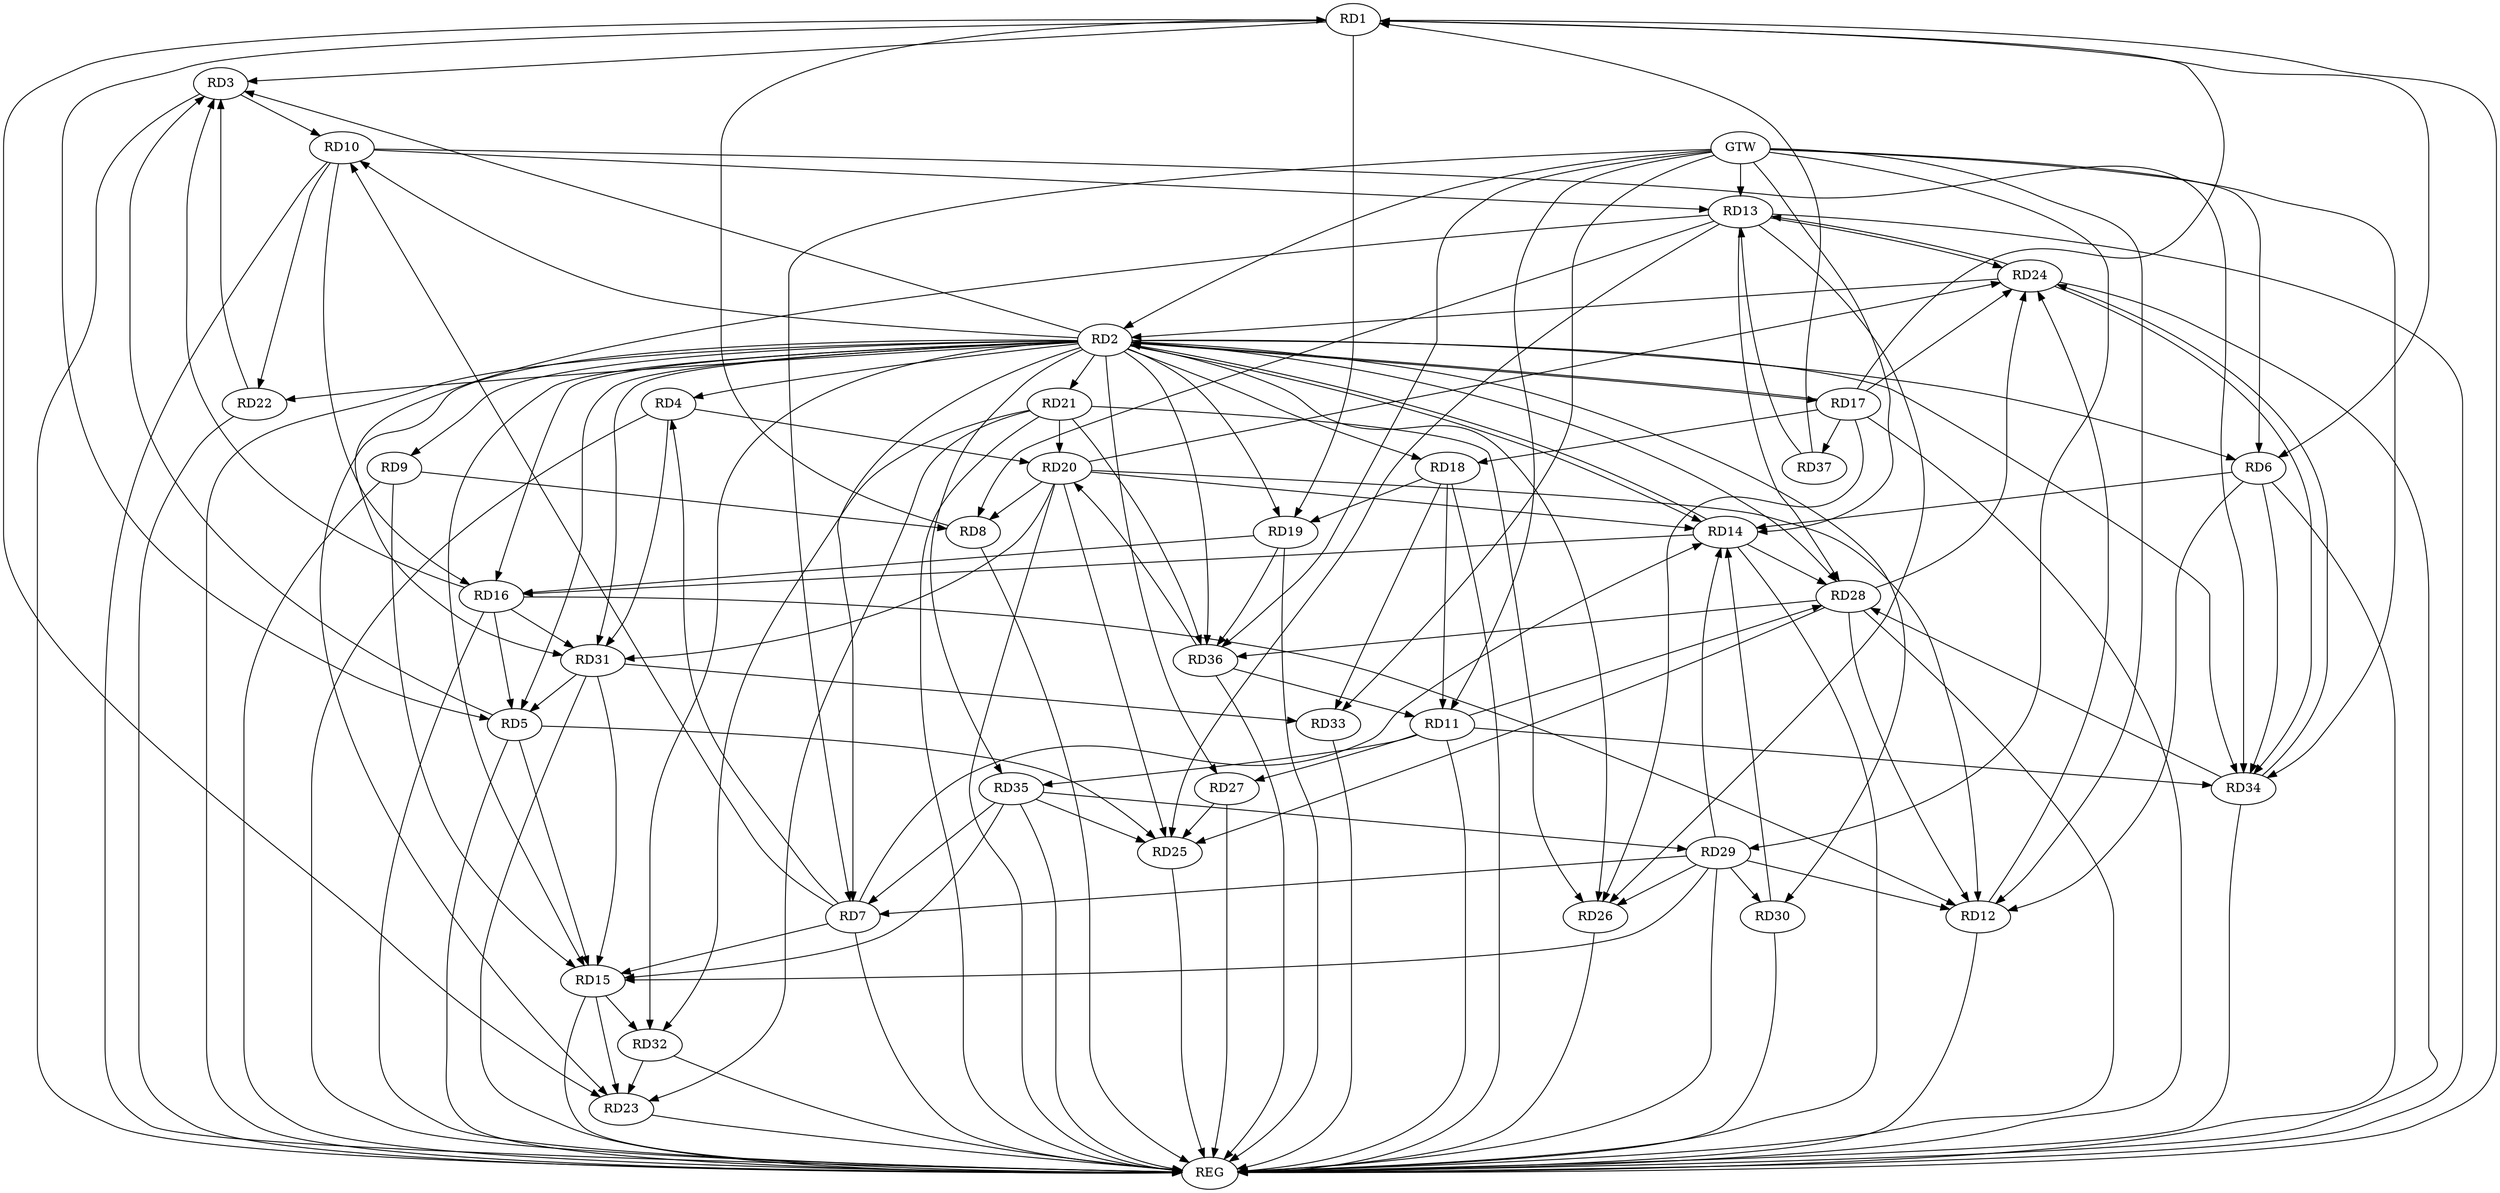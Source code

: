 strict digraph G {
  RD1 [ label="RD1" ];
  RD2 [ label="RD2" ];
  RD3 [ label="RD3" ];
  RD4 [ label="RD4" ];
  RD5 [ label="RD5" ];
  RD6 [ label="RD6" ];
  RD7 [ label="RD7" ];
  RD8 [ label="RD8" ];
  RD9 [ label="RD9" ];
  RD10 [ label="RD10" ];
  RD11 [ label="RD11" ];
  RD12 [ label="RD12" ];
  RD13 [ label="RD13" ];
  RD14 [ label="RD14" ];
  RD15 [ label="RD15" ];
  RD16 [ label="RD16" ];
  RD17 [ label="RD17" ];
  RD18 [ label="RD18" ];
  RD19 [ label="RD19" ];
  RD20 [ label="RD20" ];
  RD21 [ label="RD21" ];
  RD22 [ label="RD22" ];
  RD23 [ label="RD23" ];
  RD24 [ label="RD24" ];
  RD25 [ label="RD25" ];
  RD26 [ label="RD26" ];
  RD27 [ label="RD27" ];
  RD28 [ label="RD28" ];
  RD29 [ label="RD29" ];
  RD30 [ label="RD30" ];
  RD31 [ label="RD31" ];
  RD32 [ label="RD32" ];
  RD33 [ label="RD33" ];
  RD34 [ label="RD34" ];
  RD35 [ label="RD35" ];
  RD36 [ label="RD36" ];
  RD37 [ label="RD37" ];
  GTW [ label="GTW" ];
  REG [ label="REG" ];
  RD1 -> RD3;
  RD1 -> RD5;
  RD1 -> RD6;
  RD8 -> RD1;
  RD17 -> RD1;
  RD1 -> RD19;
  RD1 -> RD23;
  RD37 -> RD1;
  RD2 -> RD3;
  RD2 -> RD7;
  RD2 -> RD14;
  RD14 -> RD2;
  RD2 -> RD15;
  RD17 -> RD2;
  RD2 -> RD18;
  RD24 -> RD2;
  RD2 -> RD31;
  RD2 -> RD36;
  RD5 -> RD3;
  RD3 -> RD10;
  RD16 -> RD3;
  RD22 -> RD3;
  RD7 -> RD4;
  RD4 -> RD20;
  RD4 -> RD31;
  RD5 -> RD15;
  RD16 -> RD5;
  RD5 -> RD25;
  RD31 -> RD5;
  RD6 -> RD12;
  RD6 -> RD14;
  RD6 -> RD34;
  RD7 -> RD10;
  RD7 -> RD14;
  RD7 -> RD15;
  RD29 -> RD7;
  RD35 -> RD7;
  RD9 -> RD8;
  RD13 -> RD8;
  RD20 -> RD8;
  RD9 -> RD15;
  RD10 -> RD13;
  RD10 -> RD16;
  RD10 -> RD22;
  RD10 -> RD34;
  RD18 -> RD11;
  RD11 -> RD27;
  RD11 -> RD28;
  RD11 -> RD34;
  RD11 -> RD35;
  RD36 -> RD11;
  RD16 -> RD12;
  RD20 -> RD12;
  RD12 -> RD24;
  RD28 -> RD12;
  RD29 -> RD12;
  RD13 -> RD24;
  RD24 -> RD13;
  RD13 -> RD25;
  RD13 -> RD26;
  RD13 -> RD28;
  RD13 -> RD31;
  RD37 -> RD13;
  RD14 -> RD16;
  RD20 -> RD14;
  RD14 -> RD28;
  RD29 -> RD14;
  RD30 -> RD14;
  RD15 -> RD23;
  RD29 -> RD15;
  RD31 -> RD15;
  RD15 -> RD32;
  RD35 -> RD15;
  RD19 -> RD16;
  RD16 -> RD31;
  RD17 -> RD18;
  RD17 -> RD24;
  RD17 -> RD26;
  RD17 -> RD37;
  RD18 -> RD19;
  RD18 -> RD33;
  RD19 -> RD36;
  RD21 -> RD20;
  RD20 -> RD24;
  RD20 -> RD25;
  RD20 -> RD31;
  RD36 -> RD20;
  RD21 -> RD23;
  RD21 -> RD26;
  RD21 -> RD32;
  RD21 -> RD36;
  RD32 -> RD23;
  RD28 -> RD24;
  RD24 -> RD34;
  RD34 -> RD24;
  RD27 -> RD25;
  RD28 -> RD25;
  RD35 -> RD25;
  RD29 -> RD26;
  RD34 -> RD28;
  RD28 -> RD36;
  RD29 -> RD30;
  RD35 -> RD29;
  RD31 -> RD33;
  GTW -> RD13;
  GTW -> RD12;
  GTW -> RD6;
  GTW -> RD34;
  GTW -> RD14;
  GTW -> RD7;
  GTW -> RD36;
  GTW -> RD11;
  GTW -> RD33;
  GTW -> RD29;
  GTW -> RD2;
  RD1 -> REG;
  RD2 -> REG;
  RD3 -> REG;
  RD4 -> REG;
  RD5 -> REG;
  RD6 -> REG;
  RD7 -> REG;
  RD8 -> REG;
  RD9 -> REG;
  RD10 -> REG;
  RD11 -> REG;
  RD12 -> REG;
  RD13 -> REG;
  RD14 -> REG;
  RD15 -> REG;
  RD16 -> REG;
  RD17 -> REG;
  RD18 -> REG;
  RD19 -> REG;
  RD20 -> REG;
  RD21 -> REG;
  RD22 -> REG;
  RD23 -> REG;
  RD24 -> REG;
  RD25 -> REG;
  RD26 -> REG;
  RD27 -> REG;
  RD28 -> REG;
  RD29 -> REG;
  RD30 -> REG;
  RD31 -> REG;
  RD32 -> REG;
  RD33 -> REG;
  RD34 -> REG;
  RD35 -> REG;
  RD36 -> REG;
  RD2 -> RD26;
  RD2 -> RD5;
  RD2 -> RD6;
  RD2 -> RD17;
  RD2 -> RD34;
  RD2 -> RD10;
  RD2 -> RD4;
  RD2 -> RD21;
  RD2 -> RD22;
  RD2 -> RD9;
  RD2 -> RD23;
  RD2 -> RD16;
  RD2 -> RD19;
  RD2 -> RD32;
  RD2 -> RD27;
  RD2 -> RD30;
  RD2 -> RD35;
  RD2 -> RD28;
}
